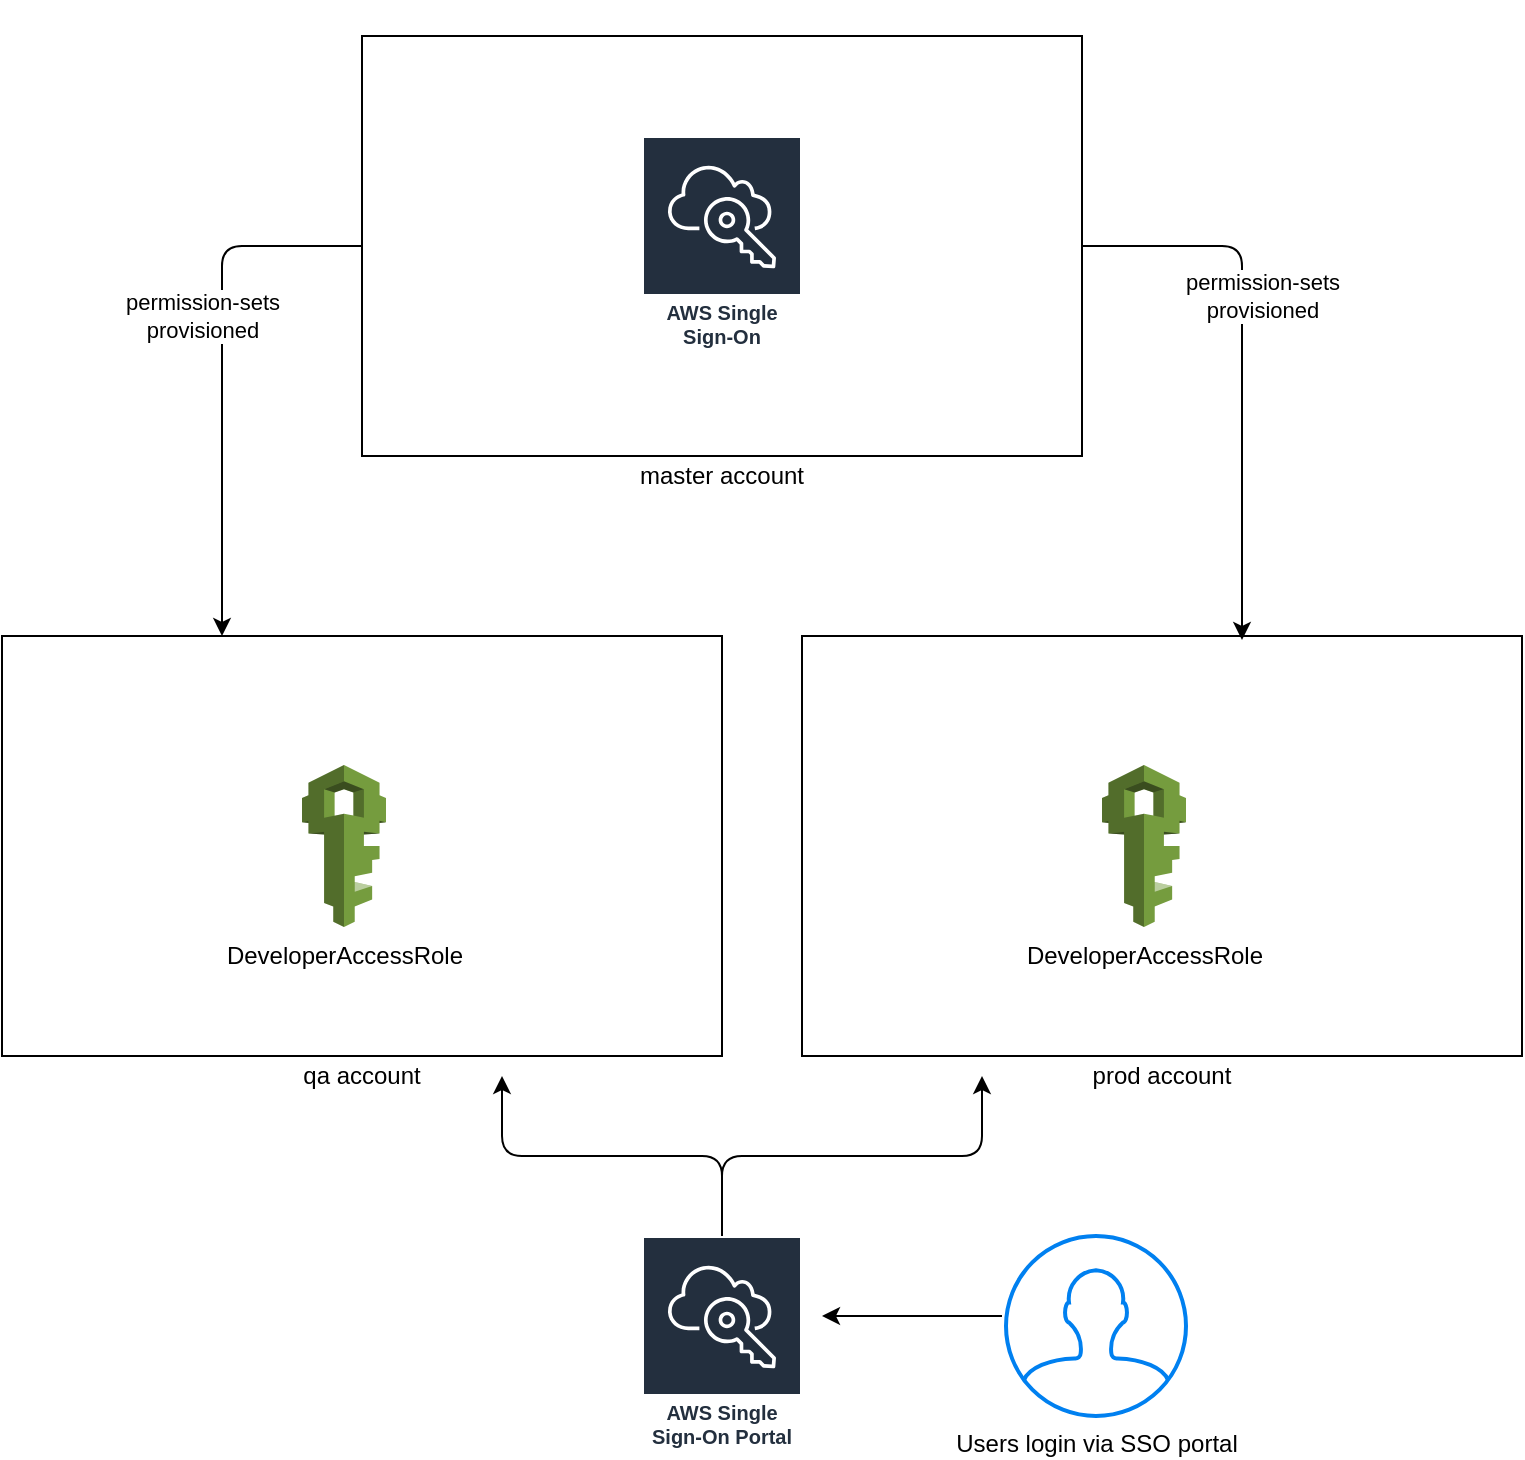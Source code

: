<mxfile version="13.7.4" type="github">
  <diagram id="UL_-I4LvKBj_vrOjWwvL" name="Page-1">
    <mxGraphModel dx="2062" dy="1100" grid="1" gridSize="10" guides="1" tooltips="1" connect="1" arrows="1" fold="1" page="1" pageScale="1" pageWidth="850" pageHeight="1100" math="0" shadow="0">
      <root>
        <mxCell id="0" />
        <mxCell id="1" parent="0" />
        <mxCell id="EA0sHiMBh_9DKiBwE4nI-1" value="" style="edgeStyle=elbowEdgeStyle;elbow=vertical;endArrow=classic;html=1;" edge="1" parent="1" source="EA0sHiMBh_9DKiBwE4nI-12">
          <mxGeometry width="50" height="50" relative="1" as="geometry">
            <mxPoint x="420" y="930" as="sourcePoint" />
            <mxPoint x="540" y="860" as="targetPoint" />
          </mxGeometry>
        </mxCell>
        <mxCell id="EA0sHiMBh_9DKiBwE4nI-2" value="&lt;div&gt;&lt;br&gt;&lt;/div&gt;&lt;div&gt;&lt;br&gt;&lt;/div&gt;&lt;div&gt;&lt;br&gt;&lt;/div&gt;&lt;div&gt;&lt;br&gt;&lt;/div&gt;&lt;div&gt;&lt;br&gt;&lt;/div&gt;&lt;div&gt;&lt;br&gt;&lt;/div&gt;&lt;div&gt;&lt;br&gt;&lt;/div&gt;&lt;div&gt;&lt;br&gt;&lt;/div&gt;&lt;div&gt;&lt;br&gt;&lt;/div&gt;&lt;div&gt;&lt;br&gt;&lt;/div&gt;&lt;div&gt;&lt;br&gt;&lt;/div&gt;&lt;div&gt;&lt;br&gt;&lt;/div&gt;&lt;div&gt;&lt;br&gt;&lt;/div&gt;&lt;div&gt;&lt;br&gt;&lt;/div&gt;&lt;div&gt;&lt;br&gt;&lt;/div&gt;&lt;div&gt;&lt;br&gt;&lt;/div&gt;&lt;div&gt;master account&lt;/div&gt;" style="rounded=0;whiteSpace=wrap;html=1;" vertex="1" parent="1">
          <mxGeometry x="230" y="340" width="360" height="210" as="geometry" />
        </mxCell>
        <mxCell id="EA0sHiMBh_9DKiBwE4nI-3" value="AWS Single Sign-On" style="outlineConnect=0;fontColor=#232F3E;gradientColor=none;strokeColor=#ffffff;fillColor=#232F3E;dashed=0;verticalLabelPosition=middle;verticalAlign=bottom;align=center;html=1;whiteSpace=wrap;fontSize=10;fontStyle=1;spacing=3;shape=mxgraph.aws4.productIcon;prIcon=mxgraph.aws4.single_sign_on;" vertex="1" parent="1">
          <mxGeometry x="370" y="390" width="80" height="110" as="geometry" />
        </mxCell>
        <mxCell id="EA0sHiMBh_9DKiBwE4nI-4" value="&lt;div&gt;&lt;br&gt;&lt;/div&gt;&lt;div&gt;&lt;br&gt;&lt;/div&gt;&lt;div&gt;&lt;br&gt;&lt;/div&gt;&lt;div&gt;&lt;br&gt;&lt;/div&gt;&lt;div&gt;&lt;br&gt;&lt;/div&gt;&lt;div&gt;&lt;br&gt;&lt;/div&gt;&lt;div&gt;&lt;br&gt;&lt;/div&gt;&lt;div&gt;&lt;br&gt;&lt;/div&gt;&lt;div&gt;&lt;br&gt;&lt;/div&gt;&lt;div&gt;&lt;br&gt;&lt;/div&gt;&lt;div&gt;&lt;br&gt;&lt;/div&gt;&lt;div&gt;&lt;br&gt;&lt;/div&gt;&lt;div&gt;&lt;br&gt;&lt;/div&gt;&lt;div&gt;&lt;br&gt;&lt;/div&gt;&lt;div&gt;&lt;br&gt;&lt;/div&gt;&lt;div&gt;&lt;br&gt;&lt;/div&gt;&lt;div&gt;qa account&lt;/div&gt;" style="rounded=0;whiteSpace=wrap;html=1;" vertex="1" parent="1">
          <mxGeometry x="50" y="640" width="360" height="210" as="geometry" />
        </mxCell>
        <mxCell id="EA0sHiMBh_9DKiBwE4nI-5" value="DeveloperAccessRole" style="outlineConnect=0;dashed=0;verticalLabelPosition=bottom;verticalAlign=top;align=center;html=1;shape=mxgraph.aws3.iam;fillColor=#759C3E;gradientColor=none;" vertex="1" parent="1">
          <mxGeometry x="200" y="704.5" width="42" height="81" as="geometry" />
        </mxCell>
        <mxCell id="EA0sHiMBh_9DKiBwE4nI-6" value="&lt;div&gt;&lt;br&gt;&lt;/div&gt;&lt;div&gt;&lt;br&gt;&lt;/div&gt;&lt;div&gt;&lt;br&gt;&lt;/div&gt;&lt;div&gt;&lt;br&gt;&lt;/div&gt;&lt;div&gt;&lt;br&gt;&lt;/div&gt;&lt;div&gt;&lt;br&gt;&lt;/div&gt;&lt;div&gt;&lt;br&gt;&lt;/div&gt;&lt;div&gt;&lt;br&gt;&lt;/div&gt;&lt;div&gt;&lt;br&gt;&lt;/div&gt;&lt;div&gt;&lt;br&gt;&lt;/div&gt;&lt;div&gt;&lt;br&gt;&lt;/div&gt;&lt;div&gt;&lt;br&gt;&lt;/div&gt;&lt;div&gt;&lt;br&gt;&lt;/div&gt;&lt;div&gt;&lt;br&gt;&lt;/div&gt;&lt;div&gt;&lt;br&gt;&lt;/div&gt;&lt;div&gt;&lt;br&gt;&lt;/div&gt;&lt;div&gt;prod account&lt;/div&gt;" style="rounded=0;whiteSpace=wrap;html=1;" vertex="1" parent="1">
          <mxGeometry x="450" y="640" width="360" height="210" as="geometry" />
        </mxCell>
        <mxCell id="EA0sHiMBh_9DKiBwE4nI-7" value="DeveloperAccessRole" style="outlineConnect=0;dashed=0;verticalLabelPosition=bottom;verticalAlign=top;align=center;html=1;shape=mxgraph.aws3.iam;fillColor=#759C3E;gradientColor=none;" vertex="1" parent="1">
          <mxGeometry x="600" y="704.5" width="42" height="81" as="geometry" />
        </mxCell>
        <mxCell id="EA0sHiMBh_9DKiBwE4nI-8" value="" style="edgeStyle=elbowEdgeStyle;elbow=horizontal;endArrow=classic;html=1;exitX=0;exitY=0.5;exitDx=0;exitDy=0;" edge="1" parent="1" source="EA0sHiMBh_9DKiBwE4nI-2" target="EA0sHiMBh_9DKiBwE4nI-4">
          <mxGeometry width="50" height="50" relative="1" as="geometry">
            <mxPoint x="140" y="580" as="sourcePoint" />
            <mxPoint x="190" y="530" as="targetPoint" />
            <Array as="points">
              <mxPoint x="160" y="550" />
              <mxPoint x="140" y="543" />
            </Array>
          </mxGeometry>
        </mxCell>
        <mxCell id="EA0sHiMBh_9DKiBwE4nI-9" value="" style="edgeStyle=elbowEdgeStyle;elbow=horizontal;endArrow=classic;html=1;exitX=1;exitY=0.5;exitDx=0;exitDy=0;" edge="1" parent="1" source="EA0sHiMBh_9DKiBwE4nI-2">
          <mxGeometry width="50" height="50" relative="1" as="geometry">
            <mxPoint x="700" y="445" as="sourcePoint" />
            <mxPoint x="670" y="642" as="targetPoint" />
            <Array as="points">
              <mxPoint x="670" y="445" />
              <mxPoint x="610" y="543" />
            </Array>
          </mxGeometry>
        </mxCell>
        <mxCell id="EA0sHiMBh_9DKiBwE4nI-10" value="&lt;div&gt;permission-sets&lt;/div&gt;&lt;div&gt;provisioned&lt;br&gt;&lt;/div&gt;" style="edgeLabel;html=1;align=center;verticalAlign=middle;resizable=0;points=[];" vertex="1" connectable="0" parent="EA0sHiMBh_9DKiBwE4nI-9">
          <mxGeometry x="-0.574" y="-2" relative="1" as="geometry">
            <mxPoint x="30.69" y="23" as="offset" />
          </mxGeometry>
        </mxCell>
        <mxCell id="EA0sHiMBh_9DKiBwE4nI-11" value="&lt;div&gt;permission-sets&lt;/div&gt;&lt;div&gt;provisioned&lt;br&gt;&lt;/div&gt;" style="edgeLabel;html=1;align=center;verticalAlign=middle;resizable=0;points=[];" vertex="1" connectable="0" parent="1">
          <mxGeometry x="150.0" y="480" as="geometry" />
        </mxCell>
        <mxCell id="EA0sHiMBh_9DKiBwE4nI-12" value="AWS Single Sign-On Portal" style="outlineConnect=0;fontColor=#232F3E;gradientColor=none;strokeColor=#ffffff;fillColor=#232F3E;dashed=0;verticalLabelPosition=middle;verticalAlign=bottom;align=center;html=1;whiteSpace=wrap;fontSize=10;fontStyle=1;spacing=3;shape=mxgraph.aws4.productIcon;prIcon=mxgraph.aws4.single_sign_on;" vertex="1" parent="1">
          <mxGeometry x="370" y="940" width="80" height="110" as="geometry" />
        </mxCell>
        <mxCell id="EA0sHiMBh_9DKiBwE4nI-13" value="Users login via SSO portal" style="html=1;verticalLabelPosition=bottom;align=center;labelBackgroundColor=#ffffff;verticalAlign=top;strokeWidth=2;strokeColor=#0080F0;shadow=0;dashed=0;shape=mxgraph.ios7.icons.user;" vertex="1" parent="1">
          <mxGeometry x="552" y="940" width="90" height="90" as="geometry" />
        </mxCell>
        <mxCell id="EA0sHiMBh_9DKiBwE4nI-14" value="" style="endArrow=classic;html=1;" edge="1" parent="1">
          <mxGeometry width="50" height="50" relative="1" as="geometry">
            <mxPoint x="550" y="980" as="sourcePoint" />
            <mxPoint x="460" y="980" as="targetPoint" />
          </mxGeometry>
        </mxCell>
        <mxCell id="EA0sHiMBh_9DKiBwE4nI-15" value="" style="edgeStyle=elbowEdgeStyle;elbow=vertical;endArrow=classic;html=1;" edge="1" parent="1" source="EA0sHiMBh_9DKiBwE4nI-12">
          <mxGeometry width="50" height="50" relative="1" as="geometry">
            <mxPoint x="420" y="950.0" as="sourcePoint" />
            <mxPoint x="300" y="860" as="targetPoint" />
          </mxGeometry>
        </mxCell>
      </root>
    </mxGraphModel>
  </diagram>
</mxfile>
